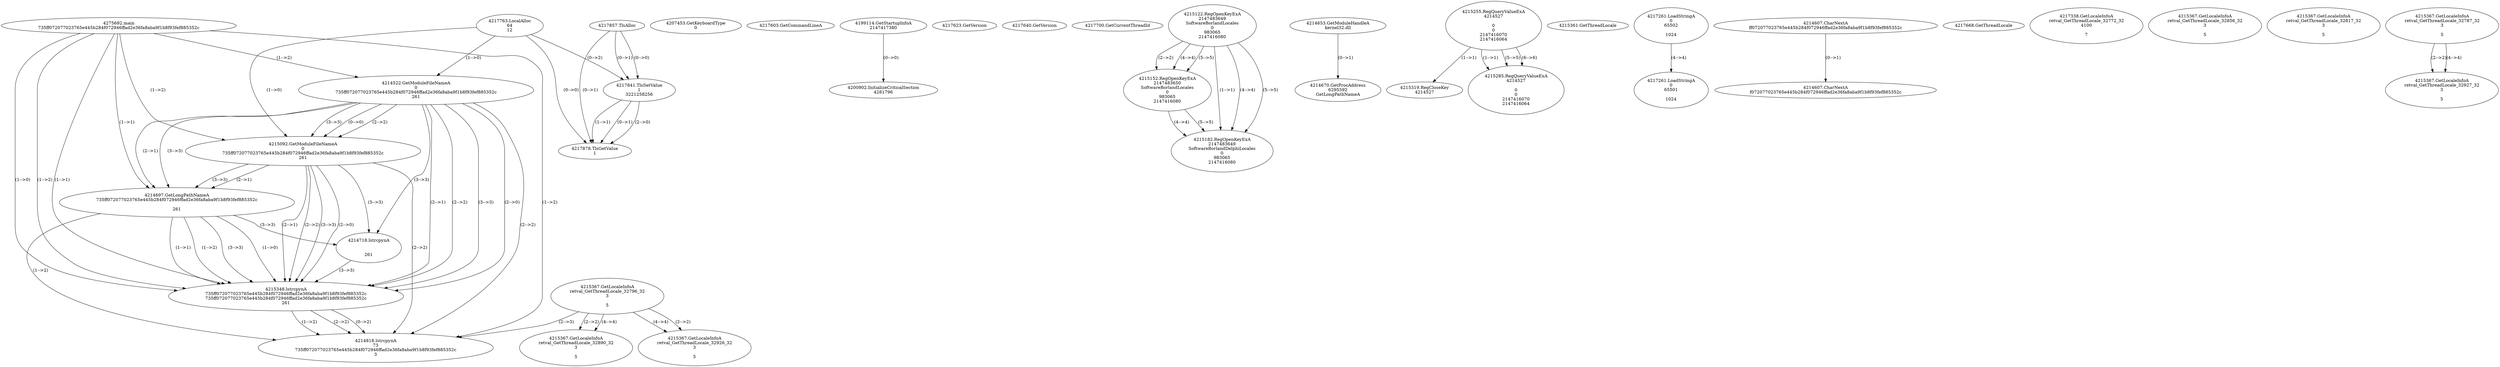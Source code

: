 // Global SCDG with merge call
digraph {
	0 [label="4275692.main
735ff072077023765e445b284f072946ffad2e36fa8aba9f1b8f93fef885352c"]
	1 [label="4217857.TlsAlloc
"]
	2 [label="4217763.LocalAlloc
64
12"]
	3 [label="4217841.TlsSetValue
1
3221258256"]
	1 -> 3 [label="(0-->1)"]
	2 -> 3 [label="(0-->2)"]
	1 -> 3 [label="(0-->0)"]
	4 [label="4217878.TlsGetValue
1"]
	1 -> 4 [label="(0-->1)"]
	3 -> 4 [label="(1-->1)"]
	3 -> 4 [label="(0-->1)"]
	2 -> 4 [label="(0-->0)"]
	3 -> 4 [label="(2-->0)"]
	5 [label="4207453.GetKeyboardType
0"]
	6 [label="4217603.GetCommandLineA
"]
	7 [label="4199114.GetStartupInfoA
2147417380"]
	8 [label="4217623.GetVersion
"]
	9 [label="4217640.GetVersion
"]
	10 [label="4217700.GetCurrentThreadId
"]
	11 [label="4214522.GetModuleFileNameA
0
735ff072077023765e445b284f072946ffad2e36fa8aba9f1b8f93fef885352c
261"]
	0 -> 11 [label="(1-->2)"]
	2 -> 11 [label="(1-->0)"]
	12 [label="4215092.GetModuleFileNameA
0
735ff072077023765e445b284f072946ffad2e36fa8aba9f1b8f93fef885352c
261"]
	0 -> 12 [label="(1-->2)"]
	11 -> 12 [label="(2-->2)"]
	11 -> 12 [label="(3-->3)"]
	2 -> 12 [label="(1-->0)"]
	11 -> 12 [label="(0-->0)"]
	13 [label="4215122.RegOpenKeyExA
2147483649
Software\Borland\Locales
0
983065
2147416080"]
	14 [label="4215152.RegOpenKeyExA
2147483650
Software\Borland\Locales
0
983065
2147416080"]
	13 -> 14 [label="(2-->2)"]
	13 -> 14 [label="(4-->4)"]
	13 -> 14 [label="(5-->5)"]
	15 [label="4214653.GetModuleHandleA
kernel32.dll"]
	16 [label="4214670.GetProcAddress
6295592
GetLongPathNameA"]
	15 -> 16 [label="(0-->1)"]
	17 [label="4214697.GetLongPathNameA
735ff072077023765e445b284f072946ffad2e36fa8aba9f1b8f93fef885352c

261"]
	0 -> 17 [label="(1-->1)"]
	11 -> 17 [label="(2-->1)"]
	12 -> 17 [label="(2-->1)"]
	11 -> 17 [label="(3-->3)"]
	12 -> 17 [label="(3-->3)"]
	18 [label="4214718.lstrcpynA


261"]
	11 -> 18 [label="(3-->3)"]
	12 -> 18 [label="(3-->3)"]
	17 -> 18 [label="(3-->3)"]
	19 [label="4215255.RegQueryValueExA
4214527

0
0
2147416070
2147416064"]
	20 [label="4215319.RegCloseKey
4214527"]
	19 -> 20 [label="(1-->1)"]
	21 [label="4215348.lstrcpynA
735ff072077023765e445b284f072946ffad2e36fa8aba9f1b8f93fef885352c
735ff072077023765e445b284f072946ffad2e36fa8aba9f1b8f93fef885352c
261"]
	0 -> 21 [label="(1-->1)"]
	11 -> 21 [label="(2-->1)"]
	12 -> 21 [label="(2-->1)"]
	17 -> 21 [label="(1-->1)"]
	0 -> 21 [label="(1-->2)"]
	11 -> 21 [label="(2-->2)"]
	12 -> 21 [label="(2-->2)"]
	17 -> 21 [label="(1-->2)"]
	11 -> 21 [label="(3-->3)"]
	12 -> 21 [label="(3-->3)"]
	17 -> 21 [label="(3-->3)"]
	18 -> 21 [label="(3-->3)"]
	0 -> 21 [label="(1-->0)"]
	11 -> 21 [label="(2-->0)"]
	12 -> 21 [label="(2-->0)"]
	17 -> 21 [label="(1-->0)"]
	22 [label="4215361.GetThreadLocale
"]
	23 [label="4215367.GetLocaleInfoA
retval_GetThreadLocale_32796_32
3

5"]
	24 [label="4217261.LoadStringA
0
65502

1024"]
	25 [label="4215182.RegOpenKeyExA
2147483649
Software\Borland\Delphi\Locales
0
983065
2147416080"]
	13 -> 25 [label="(1-->1)"]
	13 -> 25 [label="(4-->4)"]
	14 -> 25 [label="(4-->4)"]
	13 -> 25 [label="(5-->5)"]
	14 -> 25 [label="(5-->5)"]
	26 [label="4214818.lstrcpynA
73
735ff072077023765e445b284f072946ffad2e36fa8aba9f1b8f93fef885352c
3"]
	0 -> 26 [label="(1-->2)"]
	11 -> 26 [label="(2-->2)"]
	12 -> 26 [label="(2-->2)"]
	17 -> 26 [label="(1-->2)"]
	21 -> 26 [label="(1-->2)"]
	21 -> 26 [label="(2-->2)"]
	21 -> 26 [label="(0-->2)"]
	23 -> 26 [label="(2-->3)"]
	27 [label="4214607.CharNextA
ff072077023765e445b284f072946ffad2e36fa8aba9f1b8f93fef885352c"]
	28 [label="4214607.CharNextA
f072077023765e445b284f072946ffad2e36fa8aba9f1b8f93fef885352c"]
	27 -> 28 [label="(0-->1)"]
	29 [label="4217668.GetThreadLocale
"]
	30 [label="4217338.GetLocaleInfoA
retval_GetThreadLocale_32772_32
4100

7"]
	31 [label="4215285.RegQueryValueExA
4214527

0
0
2147416070
2147416064"]
	19 -> 31 [label="(1-->1)"]
	19 -> 31 [label="(5-->5)"]
	19 -> 31 [label="(6-->6)"]
	32 [label="4215367.GetLocaleInfoA
retval_GetThreadLocale_32856_32
3

5"]
	33 [label="4215367.GetLocaleInfoA
retval_GetThreadLocale_32926_32
3

5"]
	23 -> 33 [label="(2-->2)"]
	23 -> 33 [label="(4-->4)"]
	34 [label="4217261.LoadStringA
0
65501

1024"]
	24 -> 34 [label="(4-->4)"]
	35 [label="4200902.InitializeCriticalSection
4281796"]
	7 -> 35 [label="(0-->0)"]
	36 [label="4215367.GetLocaleInfoA
retval_GetThreadLocale_32817_32
3

5"]
	37 [label="4215367.GetLocaleInfoA
retval_GetThreadLocale_32787_32
3

5"]
	38 [label="4215367.GetLocaleInfoA
retval_GetThreadLocale_32927_32
3

5"]
	37 -> 38 [label="(2-->2)"]
	37 -> 38 [label="(4-->4)"]
	39 [label="4215367.GetLocaleInfoA
retval_GetThreadLocale_32890_32
3

5"]
	23 -> 39 [label="(2-->2)"]
	23 -> 39 [label="(4-->4)"]
}
